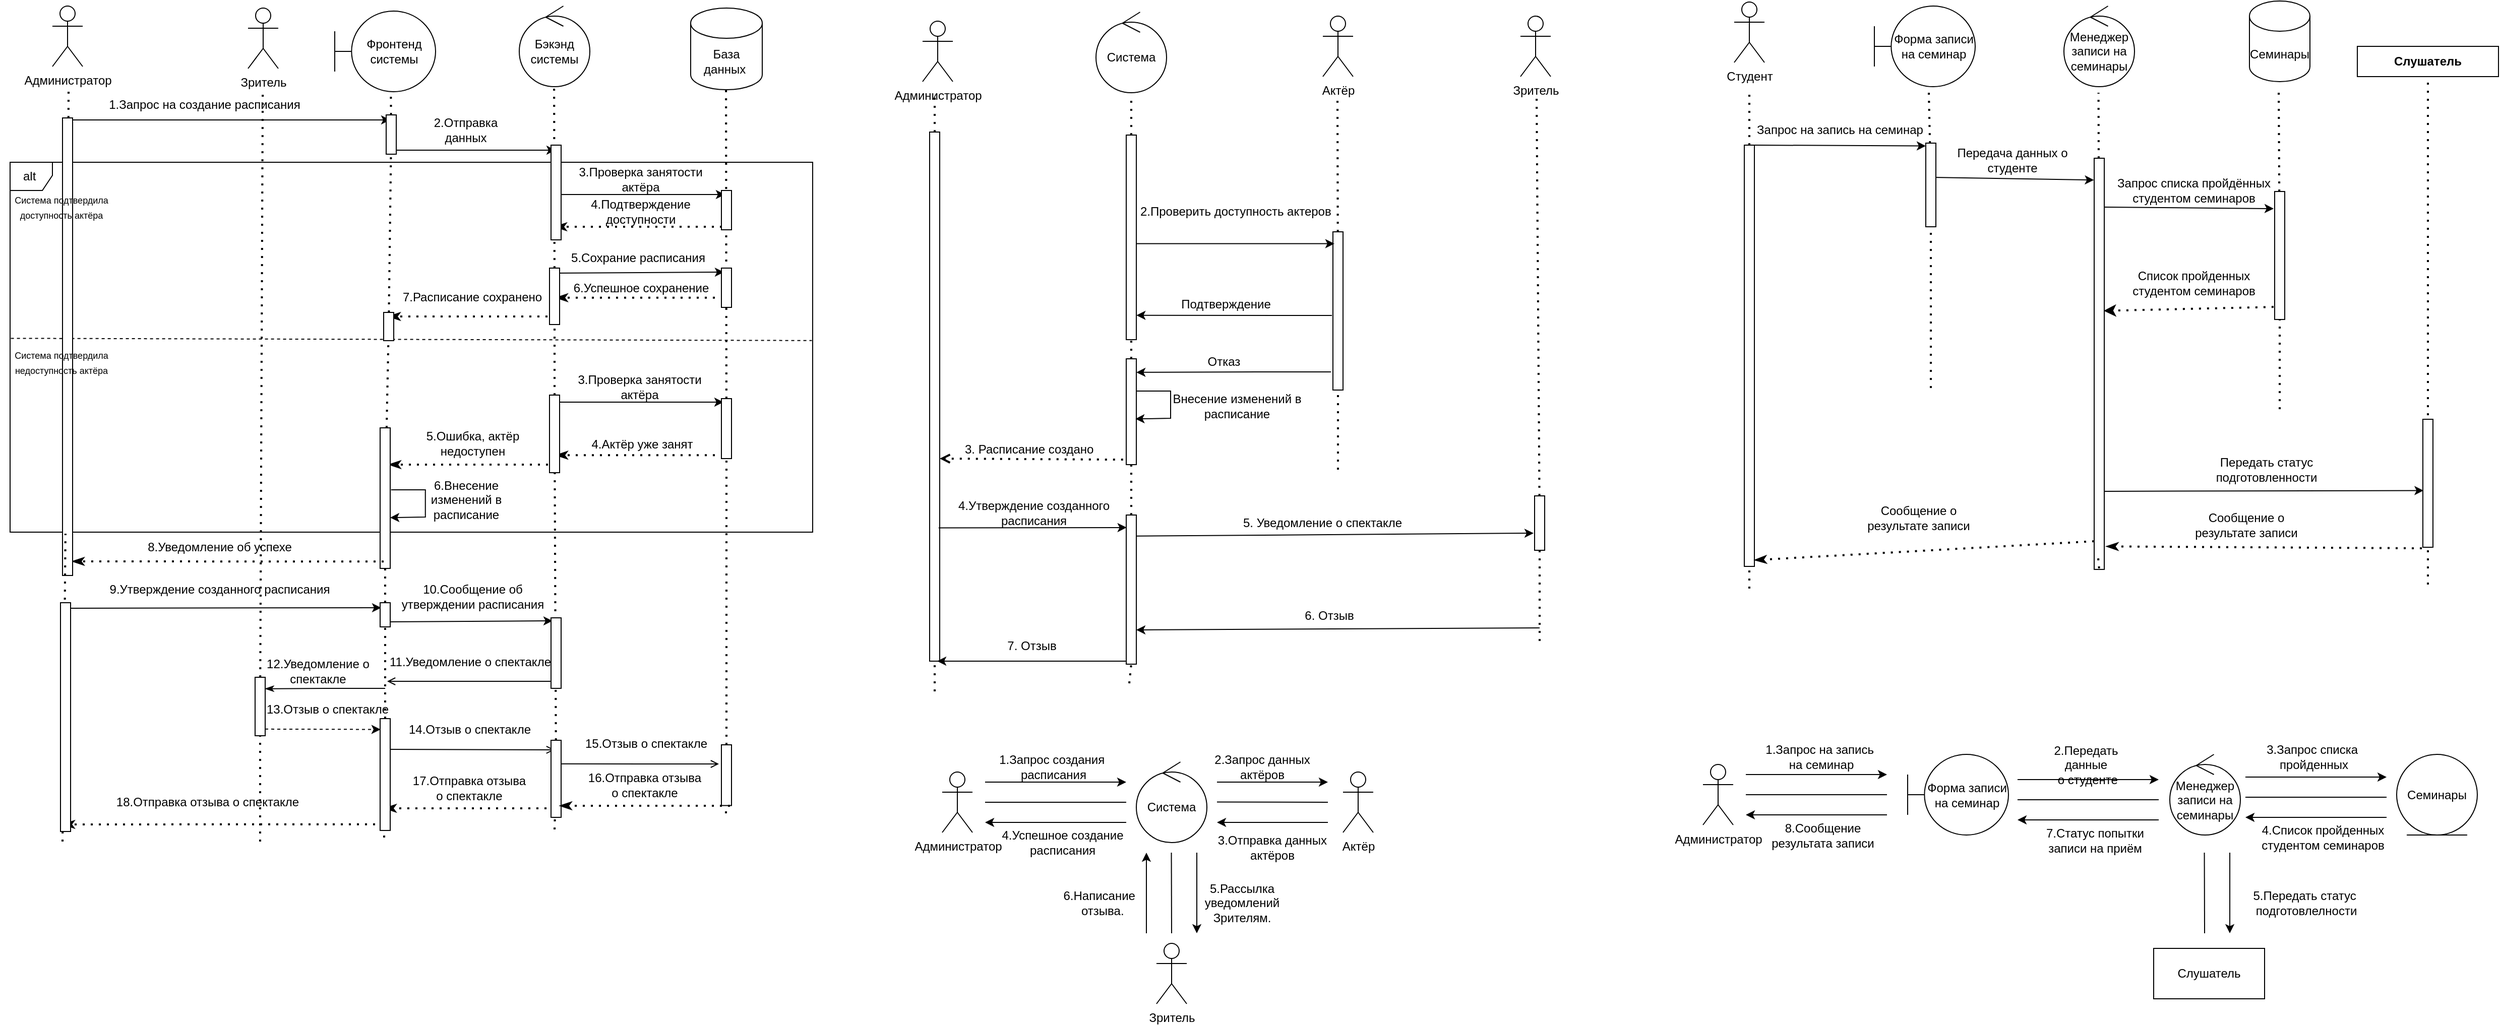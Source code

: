 <mxfile version="26.0.16">
  <diagram name="Страница — 1" id="HQP69Ss3XwgF8musekIA">
    <mxGraphModel dx="1579" dy="516" grid="0" gridSize="10" guides="1" tooltips="1" connect="1" arrows="1" fold="1" page="1" pageScale="1" pageWidth="827" pageHeight="1169" math="0" shadow="0">
      <root>
        <mxCell id="0" />
        <mxCell id="1" parent="0" />
        <mxCell id="fU4kAHU2XoJDbtXaz-NY-5" value="" style="endArrow=none;dashed=1;html=1;dashPattern=1 3;strokeWidth=2;rounded=0;entryX=0.5;entryY=1;entryDx=0;entryDy=0;" parent="1" source="fU4kAHU2XoJDbtXaz-NY-54" edge="1">
          <mxGeometry width="50" height="50" relative="1" as="geometry">
            <mxPoint x="100" y="770" as="sourcePoint" />
            <mxPoint x="100" y="240" as="targetPoint" />
          </mxGeometry>
        </mxCell>
        <mxCell id="fU4kAHU2XoJDbtXaz-NY-6" value="" style="endArrow=none;dashed=1;html=1;dashPattern=1 3;strokeWidth=2;rounded=0;entryX=0.5;entryY=1;entryDx=0;entryDy=0;" parent="1" source="fU4kAHU2XoJDbtXaz-NY-9" edge="1">
          <mxGeometry width="50" height="50" relative="1" as="geometry">
            <mxPoint x="299.71" y="500" as="sourcePoint" />
            <mxPoint x="295" y="240" as="targetPoint" />
          </mxGeometry>
        </mxCell>
        <mxCell id="fU4kAHU2XoJDbtXaz-NY-7" value="" style="endArrow=none;dashed=1;html=1;dashPattern=1 3;strokeWidth=2;rounded=0;entryX=0.5;entryY=1;entryDx=0;entryDy=0;" parent="1" source="fU4kAHU2XoJDbtXaz-NY-15" edge="1">
          <mxGeometry width="50" height="50" relative="1" as="geometry">
            <mxPoint x="499.5" y="500" as="sourcePoint" />
            <mxPoint x="499.5" y="240" as="targetPoint" />
          </mxGeometry>
        </mxCell>
        <mxCell id="fU4kAHU2XoJDbtXaz-NY-8" value="" style="endArrow=none;dashed=1;html=1;dashPattern=1 3;strokeWidth=2;rounded=0;entryX=0.5;entryY=1;entryDx=0;entryDy=0;" parent="1" source="fU4kAHU2XoJDbtXaz-NY-20" edge="1">
          <mxGeometry width="50" height="50" relative="1" as="geometry">
            <mxPoint x="700" y="640" as="sourcePoint" />
            <mxPoint x="697" y="240" as="targetPoint" />
          </mxGeometry>
        </mxCell>
        <mxCell id="fU4kAHU2XoJDbtXaz-NY-12" value="" style="endArrow=none;dashed=1;html=1;dashPattern=1 3;strokeWidth=2;rounded=0;entryX=0.5;entryY=1;entryDx=0;entryDy=0;exitX=0.5;exitY=0;exitDx=0;exitDy=0;" parent="1" source="7s_6bpgOeVNkU8TUFnK5-3" target="fU4kAHU2XoJDbtXaz-NY-9" edge="1">
          <mxGeometry width="50" height="50" relative="1" as="geometry">
            <mxPoint x="295" y="608" as="sourcePoint" />
            <mxPoint x="299.71" y="240" as="targetPoint" />
          </mxGeometry>
        </mxCell>
        <mxCell id="fU4kAHU2XoJDbtXaz-NY-9" value="" style="rounded=0;whiteSpace=wrap;html=1;" parent="1" vertex="1">
          <mxGeometry x="290" y="278" width="10" height="203" as="geometry" />
        </mxCell>
        <mxCell id="fU4kAHU2XoJDbtXaz-NY-14" value="" style="endArrow=open;dashed=1;html=1;dashPattern=1 3;strokeWidth=2;rounded=0;endFill=0;entryX=1.011;entryY=0.156;entryDx=0;entryDy=0;entryPerimeter=0;" parent="1" edge="1">
          <mxGeometry width="50" height="50" relative="1" as="geometry">
            <mxPoint x="294.89" y="600.1" as="sourcePoint" />
            <mxPoint x="105.0" y="599" as="targetPoint" />
          </mxGeometry>
        </mxCell>
        <mxCell id="fU4kAHU2XoJDbtXaz-NY-16" value="" style="endArrow=none;dashed=1;html=1;dashPattern=1 3;strokeWidth=2;rounded=0;entryX=0.5;entryY=1;entryDx=0;entryDy=0;" parent="1" target="fU4kAHU2XoJDbtXaz-NY-15" edge="1">
          <mxGeometry width="50" height="50" relative="1" as="geometry">
            <mxPoint x="500" y="610" as="sourcePoint" />
            <mxPoint x="499.5" y="230" as="targetPoint" />
          </mxGeometry>
        </mxCell>
        <mxCell id="fU4kAHU2XoJDbtXaz-NY-15" value="" style="rounded=0;whiteSpace=wrap;html=1;" parent="1" vertex="1">
          <mxGeometry x="495" y="374" width="10" height="157" as="geometry" />
        </mxCell>
        <mxCell id="fU4kAHU2XoJDbtXaz-NY-17" value="" style="endArrow=classic;html=1;rounded=0;exitX=1.042;exitY=0.531;exitDx=0;exitDy=0;exitPerimeter=0;entryX=0.146;entryY=0.075;entryDx=0;entryDy=0;entryPerimeter=0;" parent="1" edge="1" target="fU4kAHU2XoJDbtXaz-NY-15" source="fU4kAHU2XoJDbtXaz-NY-9">
          <mxGeometry width="50" height="50" relative="1" as="geometry">
            <mxPoint x="300" y="390" as="sourcePoint" />
            <mxPoint x="495" y="390" as="targetPoint" />
          </mxGeometry>
        </mxCell>
        <mxCell id="fU4kAHU2XoJDbtXaz-NY-19" value="" style="endArrow=classic;html=1;rounded=0;exitX=0.997;exitY=0.141;exitDx=0;exitDy=0;exitPerimeter=0;" parent="1" edge="1" source="fU4kAHU2XoJDbtXaz-NY-39">
          <mxGeometry width="50" height="50" relative="1" as="geometry">
            <mxPoint x="300" y="670" as="sourcePoint" />
            <mxPoint x="694" y="673" as="targetPoint" />
          </mxGeometry>
        </mxCell>
        <mxCell id="fU4kAHU2XoJDbtXaz-NY-21" value="" style="endArrow=none;dashed=1;html=1;dashPattern=1 3;strokeWidth=2;rounded=0;entryX=0.5;entryY=1;entryDx=0;entryDy=0;" parent="1" target="fU4kAHU2XoJDbtXaz-NY-20" edge="1">
          <mxGeometry width="50" height="50" relative="1" as="geometry">
            <mxPoint x="700" y="780" as="sourcePoint" />
            <mxPoint x="699.73" y="605" as="targetPoint" />
          </mxGeometry>
        </mxCell>
        <mxCell id="fU4kAHU2XoJDbtXaz-NY-20" value="" style="rounded=0;whiteSpace=wrap;html=1;" parent="1" vertex="1">
          <mxGeometry x="695" y="636" width="10" height="54" as="geometry" />
        </mxCell>
        <mxCell id="fU4kAHU2XoJDbtXaz-NY-25" value="&lt;span style=&quot;color: rgba(0, 0, 0, 0); font-family: monospace; font-size: 0px; text-align: start;&quot;&gt;%3CmxGraphModel%3E%3Croot%3E%3CmxCell%20id%3D%220%22%2F%3E%3CmxCell%20id%3D%221%22%20parent%3D%220%22%2F%3E%3CmxCell%20id%3D%222%22%20value%3D%22%26lt%3Bspan%20style%3D%26quot%3Bcolor%3A%20rgba(0%2C%200%2C%200%2C%200)%3B%20font-family%3A%20monospace%3B%20font-size%3A%200px%3B%20text-align%3A%20start%3B%26quot%3B%26gt%3B%253CmxGraphModel%253E%253Croot%253E%253CmxCell%2520id%253D%25220%2522%252F%253E%253CmxCell%2520id%253D%25221%2522%2520parent%253D%25220%2522%252F%253E%253CmxCell%2520id%253D%25222%2522%2520value%253D%2522%2522%2520style%253D%2522rounded%253D0%253BwhiteSpace%253Dwrap%253Bhtml%253D1%253B%2522%2520vertex%253D%25221%2522%2520parent%253D%25221%2522%253E%253CmxGeometry%2520x%253D%2522495%2522%2520y%253D%2522400%2522%2520width%253D%252210%2522%2520height%253D%252280%2522%2520as%253D%2522geometry%2522%252F%253E%253C%252FmxCell%253E%253C%252Froot%253E%253C%252FmxGraphModel%253E%26lt%3B%2Fspan%26gt%3B%D0%A1%D0%BE%D0%B7%D0%B4%D0%B0%D1%82%D1%8C%20%D1%80%D0%B0%D1%81%D0%BF%D0%B8%D1%81%D0%B0%D0%BD%D0%B8%D0%B5%22%20style%3D%22text%3Bhtml%3D1%3Balign%3Dcenter%3BverticalAlign%3Dmiddle%3Bresizable%3D0%3Bpoints%3D%5B%5D%3Bautosize%3D1%3BstrokeColor%3Dnone%3BfillColor%3Dnone%3B%22%20vertex%3D%221%22%20parent%3D%221%22%3E%3CmxGeometry%20x%3D%22125%22%20y%3D%22248%22%20width%3D%22140%22%20height%3D%2230%22%20as%3D%22geometry%22%2F%3E%3C%2FmxCell%3E%3C%2Froot%3E%3C%2FmxGraphModel%3E&lt;/span&gt;" style="text;html=1;align=center;verticalAlign=middle;resizable=0;points=[];autosize=1;strokeColor=none;fillColor=none;" parent="1" vertex="1">
          <mxGeometry x="195" y="310" width="20" height="30" as="geometry" />
        </mxCell>
        <mxCell id="fU4kAHU2XoJDbtXaz-NY-26" value="3. Расписание создано" style="text;whiteSpace=wrap;html=1;" parent="1" vertex="1">
          <mxGeometry x="128" y="576" width="135" height="40" as="geometry" />
        </mxCell>
        <mxCell id="fU4kAHU2XoJDbtXaz-NY-27" value="2.Проверить доступность актеров" style="text;whiteSpace=wrap;html=1;" parent="1" vertex="1">
          <mxGeometry x="302" y="340" width="210" height="25" as="geometry" />
        </mxCell>
        <mxCell id="fU4kAHU2XoJDbtXaz-NY-30" value="5. Уведомление о спектакле" style="text;whiteSpace=wrap;html=1;" parent="1" vertex="1">
          <mxGeometry x="404" y="649" width="180" height="30" as="geometry" />
        </mxCell>
        <mxCell id="fU4kAHU2XoJDbtXaz-NY-40" value="" style="endArrow=none;dashed=1;html=1;dashPattern=1 3;strokeWidth=2;rounded=0;entryX=0.5;entryY=1;entryDx=0;entryDy=0;" parent="1" target="fU4kAHU2XoJDbtXaz-NY-39" edge="1">
          <mxGeometry width="50" height="50" relative="1" as="geometry">
            <mxPoint x="293" y="822" as="sourcePoint" />
            <mxPoint x="295" y="605" as="targetPoint" />
          </mxGeometry>
        </mxCell>
        <mxCell id="fU4kAHU2XoJDbtXaz-NY-39" value="" style="rounded=0;whiteSpace=wrap;html=1;" parent="1" vertex="1">
          <mxGeometry x="290" y="655" width="10" height="148" as="geometry" />
        </mxCell>
        <mxCell id="fU4kAHU2XoJDbtXaz-NY-41" value="" style="endArrow=classic;html=1;rounded=0;" parent="1" edge="1">
          <mxGeometry width="50" height="50" relative="1" as="geometry">
            <mxPoint x="700" y="767" as="sourcePoint" />
            <mxPoint x="300" y="769" as="targetPoint" />
          </mxGeometry>
        </mxCell>
        <mxCell id="fU4kAHU2XoJDbtXaz-NY-42" value="6. Отзыв" style="text;html=1;align=center;verticalAlign=middle;resizable=0;points=[];autosize=1;strokeColor=none;fillColor=none;" parent="1" vertex="1">
          <mxGeometry x="457" y="742" width="67" height="26" as="geometry" />
        </mxCell>
        <mxCell id="fU4kAHU2XoJDbtXaz-NY-46" value="" style="endArrow=classic;html=1;rounded=0;" parent="1" edge="1">
          <mxGeometry width="50" height="50" relative="1" as="geometry">
            <mxPoint x="150" y="920" as="sourcePoint" />
            <mxPoint x="290" y="920" as="targetPoint" />
          </mxGeometry>
        </mxCell>
        <mxCell id="fU4kAHU2XoJDbtXaz-NY-47" value="" style="endArrow=classic;html=1;rounded=0;" parent="1" edge="1">
          <mxGeometry width="50" height="50" relative="1" as="geometry">
            <mxPoint x="290" y="960" as="sourcePoint" />
            <mxPoint x="150" y="960" as="targetPoint" />
          </mxGeometry>
        </mxCell>
        <mxCell id="fU4kAHU2XoJDbtXaz-NY-48" value="Администратор" style="shape=umlActor;verticalLabelPosition=bottom;verticalAlign=top;html=1;outlineConnect=0;" parent="1" vertex="1">
          <mxGeometry x="107.5" y="910" width="30" height="60" as="geometry" />
        </mxCell>
        <mxCell id="fU4kAHU2XoJDbtXaz-NY-49" value="Система" style="ellipse;shape=umlControl;whiteSpace=wrap;html=1;" parent="1" vertex="1">
          <mxGeometry x="300" y="900" width="70" height="80" as="geometry" />
        </mxCell>
        <mxCell id="fU4kAHU2XoJDbtXaz-NY-50" value="Актёр" style="shape=umlActor;verticalLabelPosition=bottom;verticalAlign=top;html=1;outlineConnect=0;" parent="1" vertex="1">
          <mxGeometry x="505" y="910" width="30" height="60" as="geometry" />
        </mxCell>
        <mxCell id="fU4kAHU2XoJDbtXaz-NY-51" value="Зритель" style="shape=umlActor;verticalLabelPosition=bottom;verticalAlign=top;html=1;outlineConnect=0;" parent="1" vertex="1">
          <mxGeometry x="320" y="1080" width="30" height="60" as="geometry" />
        </mxCell>
        <mxCell id="fU4kAHU2XoJDbtXaz-NY-52" value="" style="endArrow=none;html=1;rounded=0;" parent="1" edge="1">
          <mxGeometry width="50" height="50" relative="1" as="geometry">
            <mxPoint x="150" y="940" as="sourcePoint" />
            <mxPoint x="290" y="940" as="targetPoint" />
          </mxGeometry>
        </mxCell>
        <mxCell id="fU4kAHU2XoJDbtXaz-NY-56" value="" style="endArrow=none;dashed=1;html=1;dashPattern=1 3;strokeWidth=2;rounded=0;entryX=0.5;entryY=1;entryDx=0;entryDy=0;" parent="1" target="fU4kAHU2XoJDbtXaz-NY-54" edge="1">
          <mxGeometry width="50" height="50" relative="1" as="geometry">
            <mxPoint x="100" y="830" as="sourcePoint" />
            <mxPoint x="100" y="260" as="targetPoint" />
          </mxGeometry>
        </mxCell>
        <mxCell id="fU4kAHU2XoJDbtXaz-NY-54" value="" style="rounded=0;whiteSpace=wrap;html=1;" parent="1" vertex="1">
          <mxGeometry x="95" y="275" width="10" height="525" as="geometry" />
        </mxCell>
        <mxCell id="fU4kAHU2XoJDbtXaz-NY-57" value="" style="endArrow=classic;html=1;rounded=0;entryX=0.75;entryY=1;entryDx=0;entryDy=0;" parent="1" target="fU4kAHU2XoJDbtXaz-NY-54" edge="1">
          <mxGeometry width="50" height="50" relative="1" as="geometry">
            <mxPoint x="290" y="800" as="sourcePoint" />
            <mxPoint x="300" y="880" as="targetPoint" />
          </mxGeometry>
        </mxCell>
        <mxCell id="fU4kAHU2XoJDbtXaz-NY-58" value="7. Отзыв" style="text;html=1;align=center;verticalAlign=middle;resizable=0;points=[];autosize=1;strokeColor=none;fillColor=none;" parent="1" vertex="1">
          <mxGeometry x="162" y="772" width="67" height="26" as="geometry" />
        </mxCell>
        <mxCell id="fU4kAHU2XoJDbtXaz-NY-60" value="" style="endArrow=classic;html=1;rounded=0;" parent="1" edge="1">
          <mxGeometry width="50" height="50" relative="1" as="geometry">
            <mxPoint x="380" y="920" as="sourcePoint" />
            <mxPoint x="490" y="920" as="targetPoint" />
          </mxGeometry>
        </mxCell>
        <mxCell id="fU4kAHU2XoJDbtXaz-NY-61" value="" style="endArrow=none;html=1;rounded=0;" parent="1" edge="1">
          <mxGeometry width="50" height="50" relative="1" as="geometry">
            <mxPoint x="380" y="939.72" as="sourcePoint" />
            <mxPoint x="490" y="940" as="targetPoint" />
          </mxGeometry>
        </mxCell>
        <mxCell id="fU4kAHU2XoJDbtXaz-NY-62" value="" style="endArrow=classic;html=1;rounded=0;" parent="1" edge="1">
          <mxGeometry width="50" height="50" relative="1" as="geometry">
            <mxPoint x="490" y="960" as="sourcePoint" />
            <mxPoint x="380" y="960" as="targetPoint" />
          </mxGeometry>
        </mxCell>
        <mxCell id="fU4kAHU2XoJDbtXaz-NY-66" value="" style="endArrow=classic;html=1;rounded=0;" parent="1" edge="1">
          <mxGeometry width="50" height="50" relative="1" as="geometry">
            <mxPoint x="360" y="990" as="sourcePoint" />
            <mxPoint x="360" y="1070" as="targetPoint" />
          </mxGeometry>
        </mxCell>
        <mxCell id="fU4kAHU2XoJDbtXaz-NY-67" value="" style="endArrow=none;html=1;rounded=0;" parent="1" edge="1">
          <mxGeometry width="50" height="50" relative="1" as="geometry">
            <mxPoint x="335" y="1070" as="sourcePoint" />
            <mxPoint x="334.77" y="990" as="targetPoint" />
          </mxGeometry>
        </mxCell>
        <mxCell id="fU4kAHU2XoJDbtXaz-NY-68" value="" style="endArrow=classic;html=1;rounded=0;" parent="1" edge="1">
          <mxGeometry width="50" height="50" relative="1" as="geometry">
            <mxPoint x="310" y="1070" as="sourcePoint" />
            <mxPoint x="310" y="990" as="targetPoint" />
          </mxGeometry>
        </mxCell>
        <mxCell id="fU4kAHU2XoJDbtXaz-NY-76" value="&lt;span style=&quot;text-wrap-mode: nowrap; color: rgba(0, 0, 0, 0); font-family: monospace; font-size: 0px; text-align: start;&quot;&gt;%3CmxGraphModel%3E%3Croot%3E%3CmxCell%20id%3D%220%22%2F%3E%3CmxCell%20id%3D%221%22%20parent%3D%220%22%2F%3E%3CmxCell%20id%3D%222%22%20value%3D%22%22%20style%3D%22rounded%3D0%3BwhiteSpace%3Dwrap%3Bhtml%3D1%3B%22%20vertex%3D%221%22%20parent%3D%221%22%3E%3CmxGeometry%20x%3D%22495%22%20y%3D%22400%22%20width%3D%2210%22%20height%3D%2280%22%20as%3D%22geometry%22%2F%3E%3C%2FmxCell%3E%3C%2Froot%3E%3C%2FmxGraphModel%3E&lt;/span&gt;&lt;span style=&quot;text-wrap-mode: nowrap;&quot;&gt;1.Запрос создания&amp;nbsp;&lt;/span&gt;&lt;div&gt;&lt;span style=&quot;text-wrap-mode: nowrap;&quot;&gt;расписания&lt;/span&gt;&lt;/div&gt;" style="text;html=1;align=center;verticalAlign=middle;whiteSpace=wrap;rounded=0;" parent="1" vertex="1">
          <mxGeometry x="162.5" y="890" width="110" height="30" as="geometry" />
        </mxCell>
        <mxCell id="fU4kAHU2XoJDbtXaz-NY-77" value="2.Запрос данных актёров" style="text;html=1;align=center;verticalAlign=middle;whiteSpace=wrap;rounded=0;" parent="1" vertex="1">
          <mxGeometry x="370" y="890" width="110" height="30" as="geometry" />
        </mxCell>
        <mxCell id="fU4kAHU2XoJDbtXaz-NY-78" value="3.Отправка данных актёров" style="text;html=1;align=center;verticalAlign=middle;whiteSpace=wrap;rounded=0;" parent="1" vertex="1">
          <mxGeometry x="375" y="970" width="120" height="30" as="geometry" />
        </mxCell>
        <mxCell id="fU4kAHU2XoJDbtXaz-NY-79" value="5.Рассылка уведомлений Зрителям." style="text;html=1;align=center;verticalAlign=middle;whiteSpace=wrap;rounded=0;" parent="1" vertex="1">
          <mxGeometry x="365" y="1020" width="80" height="40" as="geometry" />
        </mxCell>
        <mxCell id="fU4kAHU2XoJDbtXaz-NY-80" value="6.Написание&amp;nbsp; &amp;nbsp;отзыва." style="text;html=1;align=center;verticalAlign=middle;whiteSpace=wrap;rounded=0;" parent="1" vertex="1">
          <mxGeometry x="225" y="1020" width="80" height="40" as="geometry" />
        </mxCell>
        <mxCell id="fU4kAHU2XoJDbtXaz-NY-81" value="4.Успешное создание расписания" style="text;html=1;align=center;verticalAlign=middle;whiteSpace=wrap;rounded=0;" parent="1" vertex="1">
          <mxGeometry x="162.5" y="960" width="127.5" height="40" as="geometry" />
        </mxCell>
        <mxCell id="xJSxzTxG-TaLfhghDVZM-6" value="" style="endArrow=none;dashed=1;html=1;dashPattern=1 3;strokeWidth=2;rounded=0;entryX=0.5;entryY=1;entryDx=0;entryDy=0;" parent="1" source="xJSxzTxG-TaLfhghDVZM-10" edge="1">
          <mxGeometry width="50" height="50" relative="1" as="geometry">
            <mxPoint x="908" y="728" as="sourcePoint" />
            <mxPoint x="908" y="236" as="targetPoint" />
          </mxGeometry>
        </mxCell>
        <mxCell id="xJSxzTxG-TaLfhghDVZM-7" value="" style="endArrow=none;dashed=1;html=1;dashPattern=1 3;strokeWidth=2;rounded=0;entryX=0.5;entryY=1;entryDx=0;entryDy=0;" parent="1" source="xJSxzTxG-TaLfhghDVZM-18" edge="1">
          <mxGeometry width="50" height="50" relative="1" as="geometry">
            <mxPoint x="1086" y="728" as="sourcePoint" />
            <mxPoint x="1086" y="236" as="targetPoint" />
          </mxGeometry>
        </mxCell>
        <mxCell id="xJSxzTxG-TaLfhghDVZM-8" value="" style="endArrow=none;dashed=1;html=1;dashPattern=1 3;strokeWidth=2;rounded=0;entryX=0.5;entryY=1;entryDx=0;entryDy=0;" parent="1" source="xJSxzTxG-TaLfhghDVZM-14" edge="1">
          <mxGeometry width="50" height="50" relative="1" as="geometry">
            <mxPoint x="1254.29" y="728" as="sourcePoint" />
            <mxPoint x="1254.29" y="236" as="targetPoint" />
          </mxGeometry>
        </mxCell>
        <mxCell id="xJSxzTxG-TaLfhghDVZM-9" value="" style="endArrow=none;dashed=1;html=1;dashPattern=1 3;strokeWidth=2;rounded=0;entryX=0.5;entryY=1;entryDx=0;entryDy=0;" parent="1" source="xJSxzTxG-TaLfhghDVZM-20" edge="1">
          <mxGeometry width="50" height="50" relative="1" as="geometry">
            <mxPoint x="1433" y="726" as="sourcePoint" />
            <mxPoint x="1433" y="234" as="targetPoint" />
          </mxGeometry>
        </mxCell>
        <mxCell id="xJSxzTxG-TaLfhghDVZM-11" value="" style="endArrow=none;dashed=1;html=1;dashPattern=1 3;strokeWidth=2;rounded=0;entryX=0.5;entryY=1;entryDx=0;entryDy=0;" parent="1" target="xJSxzTxG-TaLfhghDVZM-10" edge="1">
          <mxGeometry width="50" height="50" relative="1" as="geometry">
            <mxPoint x="908" y="728" as="sourcePoint" />
            <mxPoint x="908" y="236" as="targetPoint" />
          </mxGeometry>
        </mxCell>
        <mxCell id="xJSxzTxG-TaLfhghDVZM-10" value="" style="rounded=0;whiteSpace=wrap;html=1;" parent="1" vertex="1">
          <mxGeometry x="903" y="288" width="10" height="418" as="geometry" />
        </mxCell>
        <mxCell id="xJSxzTxG-TaLfhghDVZM-12" value="" style="endArrow=classic;html=1;rounded=0;exitX=1;exitY=0;exitDx=0;exitDy=0;entryX=0.004;entryY=0.034;entryDx=0;entryDy=0;entryPerimeter=0;" parent="1" source="xJSxzTxG-TaLfhghDVZM-10" edge="1" target="xJSxzTxG-TaLfhghDVZM-18">
          <mxGeometry width="50" height="50" relative="1" as="geometry">
            <mxPoint x="804" y="505" as="sourcePoint" />
            <mxPoint x="1090" y="288" as="targetPoint" />
          </mxGeometry>
        </mxCell>
        <mxCell id="xJSxzTxG-TaLfhghDVZM-13" value="" style="endArrow=classicThin;dashed=1;html=1;dashPattern=1 3;strokeWidth=2;rounded=0;endFill=1;entryX=1.186;entryY=0.944;entryDx=0;entryDy=0;entryPerimeter=0;" parent="1" target="xJSxzTxG-TaLfhghDVZM-14" edge="1">
          <mxGeometry width="50" height="50" relative="1" as="geometry">
            <mxPoint x="1575" y="688" as="sourcePoint" />
            <mxPoint x="1269" y="688" as="targetPoint" />
          </mxGeometry>
        </mxCell>
        <mxCell id="xJSxzTxG-TaLfhghDVZM-15" value="" style="endArrow=none;dashed=1;html=1;dashPattern=1 3;strokeWidth=2;rounded=0;entryX=0.5;entryY=1;entryDx=0;entryDy=0;" parent="1" target="xJSxzTxG-TaLfhghDVZM-14" edge="1">
          <mxGeometry width="50" height="50" relative="1" as="geometry">
            <mxPoint x="1255" y="667" as="sourcePoint" />
            <mxPoint x="1254.29" y="236" as="targetPoint" />
          </mxGeometry>
        </mxCell>
        <mxCell id="xJSxzTxG-TaLfhghDVZM-14" value="" style="rounded=0;whiteSpace=wrap;html=1;" parent="1" vertex="1">
          <mxGeometry x="1250" y="301" width="10" height="408" as="geometry" />
        </mxCell>
        <mxCell id="xJSxzTxG-TaLfhghDVZM-16" value="" style="endArrow=classic;html=1;rounded=0;entryX=-0.024;entryY=0.053;entryDx=0;entryDy=0;entryPerimeter=0;" parent="1" target="xJSxzTxG-TaLfhghDVZM-14" edge="1">
          <mxGeometry width="50" height="50" relative="1" as="geometry">
            <mxPoint x="1091" y="320" as="sourcePoint" />
            <mxPoint x="1261" y="321" as="targetPoint" />
          </mxGeometry>
        </mxCell>
        <mxCell id="xJSxzTxG-TaLfhghDVZM-19" value="" style="endArrow=none;dashed=1;html=1;dashPattern=1 3;strokeWidth=2;rounded=0;entryX=0.5;entryY=1;entryDx=0;entryDy=0;" parent="1" target="xJSxzTxG-TaLfhghDVZM-18" edge="1">
          <mxGeometry width="50" height="50" relative="1" as="geometry">
            <mxPoint x="1088" y="529" as="sourcePoint" />
            <mxPoint x="1086" y="236" as="targetPoint" />
          </mxGeometry>
        </mxCell>
        <mxCell id="xJSxzTxG-TaLfhghDVZM-18" value="" style="rounded=0;whiteSpace=wrap;html=1;" parent="1" vertex="1">
          <mxGeometry x="1083" y="286" width="10" height="83" as="geometry" />
        </mxCell>
        <mxCell id="xJSxzTxG-TaLfhghDVZM-21" value="" style="endArrow=none;dashed=1;html=1;dashPattern=1 3;strokeWidth=2;rounded=0;entryX=0.5;entryY=1;entryDx=0;entryDy=0;" parent="1" target="xJSxzTxG-TaLfhghDVZM-20" edge="1">
          <mxGeometry width="50" height="50" relative="1" as="geometry">
            <mxPoint x="1434" y="550" as="sourcePoint" />
            <mxPoint x="1433" y="234" as="targetPoint" />
          </mxGeometry>
        </mxCell>
        <mxCell id="xJSxzTxG-TaLfhghDVZM-20" value="" style="rounded=0;whiteSpace=wrap;html=1;" parent="1" vertex="1">
          <mxGeometry x="1429" y="334" width="10" height="127" as="geometry" />
        </mxCell>
        <mxCell id="xJSxzTxG-TaLfhghDVZM-22" value="" style="endArrow=classic;html=1;rounded=0;" parent="1" edge="1">
          <mxGeometry width="50" height="50" relative="1" as="geometry">
            <mxPoint x="1260" y="349.5" as="sourcePoint" />
            <mxPoint x="1428" y="351" as="targetPoint" />
          </mxGeometry>
        </mxCell>
        <mxCell id="xJSxzTxG-TaLfhghDVZM-23" value="" style="endArrow=classic;dashed=1;html=1;dashPattern=1 3;strokeWidth=2;rounded=0;endFill=1;entryX=0.954;entryY=0.371;entryDx=0;entryDy=0;entryPerimeter=0;exitX=-0.107;exitY=0.902;exitDx=0;exitDy=0;exitPerimeter=0;" parent="1" source="xJSxzTxG-TaLfhghDVZM-20" target="xJSxzTxG-TaLfhghDVZM-14" edge="1">
          <mxGeometry width="50" height="50" relative="1" as="geometry">
            <mxPoint x="1333" y="436" as="sourcePoint" />
            <mxPoint x="1383" y="386" as="targetPoint" />
          </mxGeometry>
        </mxCell>
        <mxCell id="xJSxzTxG-TaLfhghDVZM-24" value="&lt;b&gt;Слушатель&lt;/b&gt;" style="rounded=0;whiteSpace=wrap;html=1;" parent="1" vertex="1">
          <mxGeometry x="1511" y="190" width="140" height="30" as="geometry" />
        </mxCell>
        <mxCell id="xJSxzTxG-TaLfhghDVZM-25" value="" style="endArrow=none;dashed=1;html=1;dashPattern=1 3;strokeWidth=2;rounded=0;entryX=0.5;entryY=1;entryDx=0;entryDy=0;" parent="1" target="xJSxzTxG-TaLfhghDVZM-24" edge="1">
          <mxGeometry width="50" height="50" relative="1" as="geometry">
            <mxPoint x="1581" y="724" as="sourcePoint" />
            <mxPoint x="1587" y="269" as="targetPoint" />
          </mxGeometry>
        </mxCell>
        <mxCell id="xJSxzTxG-TaLfhghDVZM-26" value="" style="rounded=0;whiteSpace=wrap;html=1;" parent="1" vertex="1">
          <mxGeometry x="1576" y="560" width="10" height="127" as="geometry" />
        </mxCell>
        <mxCell id="xJSxzTxG-TaLfhghDVZM-27" value="" style="endArrow=classic;html=1;rounded=0;exitX=1.022;exitY=0.81;exitDx=0;exitDy=0;exitPerimeter=0;entryX=0.069;entryY=0.557;entryDx=0;entryDy=0;entryPerimeter=0;" parent="1" source="xJSxzTxG-TaLfhghDVZM-14" target="xJSxzTxG-TaLfhghDVZM-26" edge="1">
          <mxGeometry width="50" height="50" relative="1" as="geometry">
            <mxPoint x="1277" y="633" as="sourcePoint" />
            <mxPoint x="1445" y="634.5" as="targetPoint" />
          </mxGeometry>
        </mxCell>
        <mxCell id="xJSxzTxG-TaLfhghDVZM-28" value="Запрос на запись на семинар" style="text;html=1;align=center;verticalAlign=middle;whiteSpace=wrap;rounded=0;" parent="1" vertex="1">
          <mxGeometry x="913" y="258" width="170" height="30" as="geometry" />
        </mxCell>
        <mxCell id="xJSxzTxG-TaLfhghDVZM-29" value="Передача данных о студенте" style="text;html=1;align=center;verticalAlign=middle;whiteSpace=wrap;rounded=0;" parent="1" vertex="1">
          <mxGeometry x="1097" y="288" width="144" height="30" as="geometry" />
        </mxCell>
        <mxCell id="xJSxzTxG-TaLfhghDVZM-31" value="Сообщение о результате записи" style="text;html=1;align=center;verticalAlign=middle;whiteSpace=wrap;rounded=0;" parent="1" vertex="1">
          <mxGeometry x="1341" y="650" width="120" height="29" as="geometry" />
        </mxCell>
        <mxCell id="xJSxzTxG-TaLfhghDVZM-32" value="Запрос списка пройдённых студентом семинаров" style="text;html=1;align=center;verticalAlign=middle;whiteSpace=wrap;rounded=0;" parent="1" vertex="1">
          <mxGeometry x="1259" y="318" width="180" height="30" as="geometry" />
        </mxCell>
        <mxCell id="xJSxzTxG-TaLfhghDVZM-34" value="Список пройденных студентом семинаров" style="text;html=1;align=center;verticalAlign=middle;whiteSpace=wrap;rounded=0;" parent="1" vertex="1">
          <mxGeometry x="1279" y="410" width="140" height="30" as="geometry" />
        </mxCell>
        <mxCell id="xJSxzTxG-TaLfhghDVZM-35" value="Передать статус подготовленности" style="text;html=1;align=center;verticalAlign=middle;whiteSpace=wrap;rounded=0;" parent="1" vertex="1">
          <mxGeometry x="1361" y="595" width="120" height="30" as="geometry" />
        </mxCell>
        <mxCell id="xJSxzTxG-TaLfhghDVZM-36" value="" style="endArrow=classic;html=1;rounded=0;" parent="1" edge="1">
          <mxGeometry width="50" height="50" relative="1" as="geometry">
            <mxPoint x="904.5" y="912.5" as="sourcePoint" />
            <mxPoint x="1044.5" y="912.5" as="targetPoint" />
          </mxGeometry>
        </mxCell>
        <mxCell id="xJSxzTxG-TaLfhghDVZM-37" value="" style="endArrow=classic;html=1;rounded=0;" parent="1" edge="1">
          <mxGeometry width="50" height="50" relative="1" as="geometry">
            <mxPoint x="1044.5" y="952.5" as="sourcePoint" />
            <mxPoint x="904.5" y="952.5" as="targetPoint" />
          </mxGeometry>
        </mxCell>
        <mxCell id="xJSxzTxG-TaLfhghDVZM-38" value="Администратор" style="shape=umlActor;verticalLabelPosition=bottom;verticalAlign=top;html=1;outlineConnect=0;" parent="1" vertex="1">
          <mxGeometry x="862" y="902.5" width="30" height="60" as="geometry" />
        </mxCell>
        <mxCell id="xJSxzTxG-TaLfhghDVZM-39" value="" style="endArrow=none;html=1;rounded=0;" parent="1" edge="1">
          <mxGeometry width="50" height="50" relative="1" as="geometry">
            <mxPoint x="904.5" y="932.5" as="sourcePoint" />
            <mxPoint x="1044.5" y="932.5" as="targetPoint" />
          </mxGeometry>
        </mxCell>
        <mxCell id="xJSxzTxG-TaLfhghDVZM-40" value="&lt;span style=&quot;text-wrap-mode: nowrap; color: rgba(0, 0, 0, 0); font-family: monospace; font-size: 0px; text-align: start;&quot;&gt;%3CmxGraphModel%3E%3Croot%3E%3CmxCell%20id%3D%220%22%2F%3E%3CmxCell%20id%3D%221%22%20parent%3D%220%22%2F%3E%3CmxCell%20id%3D%222%22%20value%3D%22%22%20style%3D%22rounded%3D0%3BwhiteSpace%3Dwrap%3Bhtml%3D1%3B%22%20vertex%3D%221%22%20parent%3D%221%22%3E%3CmxGeometry%20x%3D%22495%22%20y%3D%22400%22%20width%3D%2210%22%20height%3D%2280%22%20as%3D%22geometry%22%2F%3E%3C%2FmxCell%3E%3C%2Froot%3E%3C%2FmxGraphModel%3E&lt;/span&gt;&lt;span style=&quot;text-wrap-mode: nowrap;&quot;&gt;1.Запрос на запись&amp;nbsp;&lt;/span&gt;&lt;div&gt;&lt;span style=&quot;text-wrap-mode: nowrap;&quot;&gt;на семинар&lt;/span&gt;&lt;/div&gt;" style="text;html=1;align=center;verticalAlign=middle;whiteSpace=wrap;rounded=0;" parent="1" vertex="1">
          <mxGeometry x="903" y="880" width="153" height="30" as="geometry" />
        </mxCell>
        <mxCell id="xJSxzTxG-TaLfhghDVZM-41" value="8.Сообщение результата записи" style="text;html=1;align=center;verticalAlign=middle;whiteSpace=wrap;rounded=0;" parent="1" vertex="1">
          <mxGeometry x="917" y="952.5" width="127.5" height="40" as="geometry" />
        </mxCell>
        <mxCell id="xJSxzTxG-TaLfhghDVZM-42" value="Форма записи на семинар" style="shape=umlBoundary;whiteSpace=wrap;html=1;" parent="1" vertex="1">
          <mxGeometry x="1065" y="892.5" width="100" height="80" as="geometry" />
        </mxCell>
        <mxCell id="xJSxzTxG-TaLfhghDVZM-48" value="" style="endArrow=classic;html=1;rounded=0;" parent="1" edge="1">
          <mxGeometry width="50" height="50" relative="1" as="geometry">
            <mxPoint x="1174" y="917.5" as="sourcePoint" />
            <mxPoint x="1314" y="917.5" as="targetPoint" />
          </mxGeometry>
        </mxCell>
        <mxCell id="xJSxzTxG-TaLfhghDVZM-49" value="" style="endArrow=classic;html=1;rounded=0;" parent="1" edge="1">
          <mxGeometry width="50" height="50" relative="1" as="geometry">
            <mxPoint x="1314" y="957.5" as="sourcePoint" />
            <mxPoint x="1174" y="957.5" as="targetPoint" />
          </mxGeometry>
        </mxCell>
        <mxCell id="xJSxzTxG-TaLfhghDVZM-50" value="" style="endArrow=none;html=1;rounded=0;" parent="1" edge="1">
          <mxGeometry width="50" height="50" relative="1" as="geometry">
            <mxPoint x="1174" y="937.5" as="sourcePoint" />
            <mxPoint x="1314" y="937.5" as="targetPoint" />
          </mxGeometry>
        </mxCell>
        <mxCell id="xJSxzTxG-TaLfhghDVZM-51" value="&lt;span style=&quot;text-wrap-mode: nowrap; color: rgba(0, 0, 0, 0); font-family: monospace; font-size: 0px; text-align: start;&quot;&gt;%3CmxGraphModel%3E%3Croot%3E%3CmxCell%20id%3D%220%22%2F%3E%3CmxCell%20id%3D%221%22%20parent%3D%220%22%2F%3E%3CmxCell%20id%3D%222%22%20value%3D%22%22%20style%3D%22rounded%3D0%3BwhiteSpace%3Dwrap%3Bhtml%3D1%3B%22%20vertex%3D%221%22%20parent%3D%221%22%3E%3CmxGeometry%20x%3D%22495%22%20y%3D%22400%22%20width%3D%2210%22%20height%3D%2280%22%20as%3D%22geometry%22%2F%3E%3C%2FmxCell%3E%3C%2Froot%3E%3C%2FmxGraphModel%3E2&lt;/span&gt;&lt;span style=&quot;text-wrap-mode: nowrap;&quot;&gt;2.Передать данные&lt;/span&gt;&lt;div&gt;&lt;span style=&quot;text-wrap-mode: nowrap;&quot;&gt;&amp;nbsp;о студенте&lt;/span&gt;&lt;/div&gt;" style="text;html=1;align=center;verticalAlign=middle;whiteSpace=wrap;rounded=0;" parent="1" vertex="1">
          <mxGeometry x="1186.5" y="887.5" width="110" height="30" as="geometry" />
        </mxCell>
        <mxCell id="xJSxzTxG-TaLfhghDVZM-52" value="7.Статус попытки записи на приём" style="text;html=1;align=center;verticalAlign=middle;whiteSpace=wrap;rounded=0;" parent="1" vertex="1">
          <mxGeometry x="1186.5" y="957.5" width="127.5" height="40" as="geometry" />
        </mxCell>
        <mxCell id="xJSxzTxG-TaLfhghDVZM-53" value="Менеджер записи на семинары" style="ellipse;shape=umlControl;whiteSpace=wrap;html=1;" parent="1" vertex="1">
          <mxGeometry x="1325" y="892.5" width="70" height="80" as="geometry" />
        </mxCell>
        <mxCell id="xJSxzTxG-TaLfhghDVZM-54" value="Семинары" style="ellipse;shape=umlEntity;whiteSpace=wrap;html=1;" parent="1" vertex="1">
          <mxGeometry x="1550" y="892.5" width="80" height="80" as="geometry" />
        </mxCell>
        <mxCell id="xJSxzTxG-TaLfhghDVZM-55" value="" style="endArrow=classic;html=1;rounded=0;" parent="1" edge="1">
          <mxGeometry width="50" height="50" relative="1" as="geometry">
            <mxPoint x="1400" y="915" as="sourcePoint" />
            <mxPoint x="1540" y="915" as="targetPoint" />
          </mxGeometry>
        </mxCell>
        <mxCell id="xJSxzTxG-TaLfhghDVZM-56" value="" style="endArrow=classic;html=1;rounded=0;" parent="1" edge="1">
          <mxGeometry width="50" height="50" relative="1" as="geometry">
            <mxPoint x="1540" y="955" as="sourcePoint" />
            <mxPoint x="1400" y="955" as="targetPoint" />
          </mxGeometry>
        </mxCell>
        <mxCell id="xJSxzTxG-TaLfhghDVZM-57" value="" style="endArrow=none;html=1;rounded=0;" parent="1" edge="1">
          <mxGeometry width="50" height="50" relative="1" as="geometry">
            <mxPoint x="1400" y="935" as="sourcePoint" />
            <mxPoint x="1540" y="935" as="targetPoint" />
          </mxGeometry>
        </mxCell>
        <mxCell id="xJSxzTxG-TaLfhghDVZM-58" value="&lt;span style=&quot;text-wrap-mode: nowrap; color: rgba(0, 0, 0, 0); font-family: monospace; font-size: 0px; text-align: start;&quot;&gt;%3CmxGraphModel%3E%3Croot%3E%3CmxCell%20id%3D%220%22%2F%3E%3CmxCell%20id%3D%221%22%20parent%3D%220%22%2F%3E%3CmxCell%20id%3D%222%22%20value%3D%22%22%20style%3D%22rounded%3D0%3BwhiteSpace%3Dwrap%3Bhtml%3D1%3B%22%20vertex%3D%221%22%20parent%3D%221%22%3E%3CmxGeometry%20x%3D%22495%22%20y%3D%22400%22%20width%3D%2210%22%20height%3D%2280%22%20as%3D%22geometry%22%2F%3E%3C%2FmxCell%3E%3C%2Froot%3E%3C%2FmxGraphModel%3E&lt;/span&gt;&lt;span style=&quot;text-wrap-mode: nowrap;&quot;&gt;3.Запрос списка&amp;nbsp;&lt;/span&gt;&lt;div&gt;&lt;span style=&quot;text-wrap-mode: nowrap;&quot;&gt;пройденных&lt;/span&gt;&lt;/div&gt;" style="text;html=1;align=center;verticalAlign=middle;whiteSpace=wrap;rounded=0;" parent="1" vertex="1">
          <mxGeometry x="1412.5" y="880" width="110" height="30" as="geometry" />
        </mxCell>
        <mxCell id="xJSxzTxG-TaLfhghDVZM-59" value="4.Список пройденных&lt;div&gt;студентом семинаров&lt;/div&gt;" style="text;html=1;align=center;verticalAlign=middle;whiteSpace=wrap;rounded=0;" parent="1" vertex="1">
          <mxGeometry x="1412.5" y="955" width="127.5" height="40" as="geometry" />
        </mxCell>
        <mxCell id="xJSxzTxG-TaLfhghDVZM-63" value="" style="endArrow=classic;html=1;rounded=0;" parent="1" edge="1">
          <mxGeometry width="50" height="50" relative="1" as="geometry">
            <mxPoint x="1384.52" y="990" as="sourcePoint" />
            <mxPoint x="1384.52" y="1070" as="targetPoint" />
          </mxGeometry>
        </mxCell>
        <mxCell id="xJSxzTxG-TaLfhghDVZM-64" value="" style="endArrow=none;html=1;rounded=0;" parent="1" edge="1">
          <mxGeometry width="50" height="50" relative="1" as="geometry">
            <mxPoint x="1359.52" y="1070" as="sourcePoint" />
            <mxPoint x="1359.29" y="990" as="targetPoint" />
          </mxGeometry>
        </mxCell>
        <mxCell id="xJSxzTxG-TaLfhghDVZM-66" value="Слушатель" style="html=1;whiteSpace=wrap;" parent="1" vertex="1">
          <mxGeometry x="1309" y="1085" width="110" height="50" as="geometry" />
        </mxCell>
        <mxCell id="xJSxzTxG-TaLfhghDVZM-67" value="5.Передать статус&amp;nbsp;&lt;div&gt;подготовлелности&lt;/div&gt;" style="text;html=1;align=center;verticalAlign=middle;resizable=0;points=[];autosize=1;strokeColor=none;fillColor=none;" parent="1" vertex="1">
          <mxGeometry x="1395" y="1020" width="130" height="40" as="geometry" />
        </mxCell>
        <mxCell id="DIc7p7oEbnYsG--LW7nY-1" value="Администратор" style="shape=umlActor;verticalLabelPosition=bottom;verticalAlign=top;html=1;outlineConnect=0;" parent="1" vertex="1">
          <mxGeometry x="88" y="165" width="30" height="60" as="geometry" />
        </mxCell>
        <mxCell id="DIc7p7oEbnYsG--LW7nY-2" value="Система" style="ellipse;shape=umlControl;whiteSpace=wrap;html=1;" parent="1" vertex="1">
          <mxGeometry x="260" y="156" width="70" height="80" as="geometry" />
        </mxCell>
        <mxCell id="DIc7p7oEbnYsG--LW7nY-3" value="Актёр" style="shape=umlActor;verticalLabelPosition=bottom;verticalAlign=top;html=1;outlineConnect=0;" parent="1" vertex="1">
          <mxGeometry x="485" y="160" width="30" height="60" as="geometry" />
        </mxCell>
        <mxCell id="DIc7p7oEbnYsG--LW7nY-5" value="Зритель" style="shape=umlActor;verticalLabelPosition=bottom;verticalAlign=top;html=1;outlineConnect=0;" parent="1" vertex="1">
          <mxGeometry x="681" y="160" width="30" height="60" as="geometry" />
        </mxCell>
        <mxCell id="DIc7p7oEbnYsG--LW7nY-6" value="Студент" style="shape=umlActor;verticalLabelPosition=bottom;verticalAlign=top;html=1;" parent="1" vertex="1">
          <mxGeometry x="893" y="146" width="30" height="60" as="geometry" />
        </mxCell>
        <mxCell id="DIc7p7oEbnYsG--LW7nY-8" value="Форма записи на семинар" style="shape=umlBoundary;whiteSpace=wrap;html=1;" parent="1" vertex="1">
          <mxGeometry x="1032" y="150" width="100" height="80" as="geometry" />
        </mxCell>
        <mxCell id="DIc7p7oEbnYsG--LW7nY-9" value="Менеджер записи на семинары" style="ellipse;shape=umlControl;whiteSpace=wrap;html=1;" parent="1" vertex="1">
          <mxGeometry x="1220" y="150" width="70" height="80" as="geometry" />
        </mxCell>
        <mxCell id="-QemW-ZzyPI75f3-dNuS-1" value="Семинары" style="shape=cylinder3;whiteSpace=wrap;html=1;boundedLbl=1;backgroundOutline=1;size=15;" parent="1" vertex="1">
          <mxGeometry x="1404" y="145" width="60" height="80" as="geometry" />
        </mxCell>
        <mxCell id="-QemW-ZzyPI75f3-dNuS-2" value="" style="endArrow=none;dashed=1;html=1;dashPattern=1 3;strokeWidth=2;rounded=0;entryX=0.5;entryY=1;entryDx=0;entryDy=0;" parent="1" target="xJSxzTxG-TaLfhghDVZM-14" edge="1">
          <mxGeometry width="50" height="50" relative="1" as="geometry">
            <mxPoint x="1254" y="698" as="sourcePoint" />
            <mxPoint x="1290" y="572" as="targetPoint" />
          </mxGeometry>
        </mxCell>
        <mxCell id="-QemW-ZzyPI75f3-dNuS-3" value="" style="endArrow=classicThin;dashed=1;html=1;dashPattern=1 3;strokeWidth=2;rounded=0;endFill=1;entryX=1;entryY=0.985;entryDx=0;entryDy=0;entryPerimeter=0;" parent="1" target="xJSxzTxG-TaLfhghDVZM-10" edge="1">
          <mxGeometry width="50" height="50" relative="1" as="geometry">
            <mxPoint x="1250" y="681" as="sourcePoint" />
            <mxPoint x="933" y="679" as="targetPoint" />
          </mxGeometry>
        </mxCell>
        <mxCell id="-QemW-ZzyPI75f3-dNuS-5" value="Сообщение о результате записи" style="text;html=1;align=center;verticalAlign=middle;whiteSpace=wrap;rounded=0;" parent="1" vertex="1">
          <mxGeometry x="1016" y="643" width="120" height="29" as="geometry" />
        </mxCell>
        <mxCell id="7s_6bpgOeVNkU8TUFnK5-1" value="" style="endArrow=classic;html=1;rounded=0;entryX=1.012;entryY=0.881;entryDx=0;entryDy=0;entryPerimeter=0;" edge="1" parent="1" target="fU4kAHU2XoJDbtXaz-NY-9">
          <mxGeometry width="50" height="50" relative="1" as="geometry">
            <mxPoint x="494" y="457" as="sourcePoint" />
            <mxPoint x="381" y="416" as="targetPoint" />
          </mxGeometry>
        </mxCell>
        <mxCell id="7s_6bpgOeVNkU8TUFnK5-2" value="" style="endArrow=classic;html=1;rounded=0;entryX=1.01;entryY=0.128;entryDx=0;entryDy=0;entryPerimeter=0;" edge="1" parent="1" target="7s_6bpgOeVNkU8TUFnK5-3">
          <mxGeometry width="50" height="50" relative="1" as="geometry">
            <mxPoint x="493" y="513" as="sourcePoint" />
            <mxPoint x="296" y="510" as="targetPoint" />
            <Array as="points">
              <mxPoint x="420" y="513" />
            </Array>
          </mxGeometry>
        </mxCell>
        <mxCell id="7s_6bpgOeVNkU8TUFnK5-4" value="" style="endArrow=none;dashed=1;html=1;dashPattern=1 3;strokeWidth=2;rounded=0;entryX=0.5;entryY=1;entryDx=0;entryDy=0;exitX=0.5;exitY=0;exitDx=0;exitDy=0;" edge="1" parent="1" source="fU4kAHU2XoJDbtXaz-NY-39" target="7s_6bpgOeVNkU8TUFnK5-3">
          <mxGeometry width="50" height="50" relative="1" as="geometry">
            <mxPoint x="295" y="666" as="sourcePoint" />
            <mxPoint x="295" y="481" as="targetPoint" />
          </mxGeometry>
        </mxCell>
        <mxCell id="7s_6bpgOeVNkU8TUFnK5-3" value="" style="rounded=0;whiteSpace=wrap;html=1;" vertex="1" parent="1">
          <mxGeometry x="290" y="500" width="10" height="105" as="geometry" />
        </mxCell>
        <mxCell id="7s_6bpgOeVNkU8TUFnK5-5" value="Подтверждение" style="text;html=1;align=center;verticalAlign=middle;whiteSpace=wrap;rounded=0;" vertex="1" parent="1">
          <mxGeometry x="359" y="431" width="60" height="30" as="geometry" />
        </mxCell>
        <mxCell id="7s_6bpgOeVNkU8TUFnK5-6" value="Отказ" style="text;html=1;align=center;verticalAlign=middle;whiteSpace=wrap;rounded=0;" vertex="1" parent="1">
          <mxGeometry x="357" y="488" width="60" height="30" as="geometry" />
        </mxCell>
        <mxCell id="7s_6bpgOeVNkU8TUFnK5-8" value="" style="endArrow=classic;html=1;rounded=0;entryX=0.912;entryY=0.568;entryDx=0;entryDy=0;entryPerimeter=0;" edge="1" parent="1" target="7s_6bpgOeVNkU8TUFnK5-3">
          <mxGeometry width="50" height="50" relative="1" as="geometry">
            <mxPoint x="300" y="532" as="sourcePoint" />
            <mxPoint x="333" y="566" as="targetPoint" />
            <Array as="points">
              <mxPoint x="334" y="532" />
              <mxPoint x="334" y="559" />
            </Array>
          </mxGeometry>
        </mxCell>
        <mxCell id="7s_6bpgOeVNkU8TUFnK5-9" value="Внесение изменений в расписание" style="text;html=1;align=center;verticalAlign=middle;whiteSpace=wrap;rounded=0;" vertex="1" parent="1">
          <mxGeometry x="327" y="532" width="146" height="30" as="geometry" />
        </mxCell>
        <mxCell id="7s_6bpgOeVNkU8TUFnK5-10" value="alt&amp;nbsp;" style="shape=umlFrame;whiteSpace=wrap;html=1;pointerEvents=0;width=42;height=28;" vertex="1" parent="1">
          <mxGeometry x="-817" y="305" width="796" height="367" as="geometry" />
        </mxCell>
        <mxCell id="7s_6bpgOeVNkU8TUFnK5-11" value="" style="endArrow=none;dashed=1;html=1;rounded=0;exitX=0.001;exitY=0.476;exitDx=0;exitDy=0;exitPerimeter=0;entryX=0.999;entryY=0.482;entryDx=0;entryDy=0;entryPerimeter=0;" edge="1" parent="1" source="7s_6bpgOeVNkU8TUFnK5-10" target="7s_6bpgOeVNkU8TUFnK5-10">
          <mxGeometry width="50" height="50" relative="1" as="geometry">
            <mxPoint x="275" y="502" as="sourcePoint" />
            <mxPoint x="325" y="452" as="targetPoint" />
          </mxGeometry>
        </mxCell>
        <mxCell id="7s_6bpgOeVNkU8TUFnK5-17" value="" style="endArrow=classic;html=1;rounded=0;exitX=0.892;exitY=0.748;exitDx=0;exitDy=0;entryX=0.035;entryY=0.084;entryDx=0;entryDy=0;entryPerimeter=0;exitPerimeter=0;" edge="1" parent="1" source="fU4kAHU2XoJDbtXaz-NY-54" target="fU4kAHU2XoJDbtXaz-NY-39">
          <mxGeometry width="50" height="50" relative="1" as="geometry">
            <mxPoint x="258" y="687" as="sourcePoint" />
            <mxPoint x="308" y="637" as="targetPoint" />
          </mxGeometry>
        </mxCell>
        <mxCell id="7s_6bpgOeVNkU8TUFnK5-19" value="4.Утверждение созданного расписания" style="text;html=1;align=center;verticalAlign=middle;whiteSpace=wrap;rounded=0;" vertex="1" parent="1">
          <mxGeometry x="118" y="638" width="161" height="30" as="geometry" />
        </mxCell>
        <mxCell id="7s_6bpgOeVNkU8TUFnK5-20" value="Бэкэнд системы" style="ellipse;shape=umlControl;whiteSpace=wrap;html=1;" vertex="1" parent="1">
          <mxGeometry x="-312" y="150" width="70" height="80" as="geometry" />
        </mxCell>
        <mxCell id="7s_6bpgOeVNkU8TUFnK5-25" value="База данных&amp;nbsp;" style="shape=cylinder3;whiteSpace=wrap;html=1;boundedLbl=1;backgroundOutline=1;size=15;" vertex="1" parent="1">
          <mxGeometry x="-142" y="152" width="71" height="81" as="geometry" />
        </mxCell>
        <mxCell id="7s_6bpgOeVNkU8TUFnK5-26" value="Администратор" style="shape=umlActor;verticalLabelPosition=bottom;verticalAlign=top;html=1;outlineConnect=0;" vertex="1" parent="1">
          <mxGeometry x="-775" y="150" width="30" height="60" as="geometry" />
        </mxCell>
        <mxCell id="7s_6bpgOeVNkU8TUFnK5-28" value="Зритель" style="shape=umlActor;verticalLabelPosition=bottom;verticalAlign=top;html=1;outlineConnect=0;" vertex="1" parent="1">
          <mxGeometry x="-581" y="152" width="30" height="60" as="geometry" />
        </mxCell>
        <mxCell id="7s_6bpgOeVNkU8TUFnK5-31" value="" style="endArrow=none;dashed=1;html=1;dashPattern=1 3;strokeWidth=2;rounded=0;" edge="1" parent="1" source="7s_6bpgOeVNkU8TUFnK5-107">
          <mxGeometry width="50" height="50" relative="1" as="geometry">
            <mxPoint x="-765" y="979" as="sourcePoint" />
            <mxPoint x="-759" y="233" as="targetPoint" />
          </mxGeometry>
        </mxCell>
        <mxCell id="7s_6bpgOeVNkU8TUFnK5-32" value="" style="endArrow=none;dashed=1;html=1;dashPattern=1 3;strokeWidth=2;rounded=0;" edge="1" parent="1" source="7s_6bpgOeVNkU8TUFnK5-103">
          <mxGeometry width="50" height="50" relative="1" as="geometry">
            <mxPoint x="-277" y="967" as="sourcePoint" />
            <mxPoint x="-277.42" y="230" as="targetPoint" />
          </mxGeometry>
        </mxCell>
        <mxCell id="7s_6bpgOeVNkU8TUFnK5-33" value="" style="endArrow=none;dashed=1;html=1;dashPattern=1 3;strokeWidth=2;rounded=0;" edge="1" parent="1" source="7s_6bpgOeVNkU8TUFnK5-96">
          <mxGeometry width="50" height="50" relative="1" as="geometry">
            <mxPoint x="-446" y="881.544" as="sourcePoint" />
            <mxPoint x="-439.42" y="229" as="targetPoint" />
          </mxGeometry>
        </mxCell>
        <mxCell id="7s_6bpgOeVNkU8TUFnK5-34" value="" style="endArrow=none;dashed=1;html=1;dashPattern=1 3;strokeWidth=2;rounded=0;" edge="1" parent="1" source="7s_6bpgOeVNkU8TUFnK5-111">
          <mxGeometry width="50" height="50" relative="1" as="geometry">
            <mxPoint x="-107" y="747" as="sourcePoint" />
            <mxPoint x="-106.92" y="232" as="targetPoint" />
          </mxGeometry>
        </mxCell>
        <mxCell id="7s_6bpgOeVNkU8TUFnK5-36" value="" style="endArrow=none;dashed=1;html=1;dashPattern=1 3;strokeWidth=2;rounded=0;" edge="1" parent="1" source="7s_6bpgOeVNkU8TUFnK5-121">
          <mxGeometry width="50" height="50" relative="1" as="geometry">
            <mxPoint x="-569" y="979" as="sourcePoint" />
            <mxPoint x="-566.42" y="232" as="targetPoint" />
          </mxGeometry>
        </mxCell>
        <mxCell id="7s_6bpgOeVNkU8TUFnK5-37" value="" style="endArrow=classic;html=1;rounded=0;" edge="1" parent="1">
          <mxGeometry width="50" height="50" relative="1" as="geometry">
            <mxPoint x="-760" y="263" as="sourcePoint" />
            <mxPoint x="-440" y="263" as="targetPoint" />
          </mxGeometry>
        </mxCell>
        <mxCell id="7s_6bpgOeVNkU8TUFnK5-39" value="" style="endArrow=classic;html=1;rounded=0;" edge="1" parent="1">
          <mxGeometry width="50" height="50" relative="1" as="geometry">
            <mxPoint x="-439" y="293" as="sourcePoint" />
            <mxPoint x="-276" y="293" as="targetPoint" />
          </mxGeometry>
        </mxCell>
        <mxCell id="7s_6bpgOeVNkU8TUFnK5-40" value="" style="endArrow=classic;html=1;rounded=0;" edge="1" parent="1">
          <mxGeometry width="50" height="50" relative="1" as="geometry">
            <mxPoint x="-277" y="337" as="sourcePoint" />
            <mxPoint x="-108" y="337" as="targetPoint" />
          </mxGeometry>
        </mxCell>
        <mxCell id="7s_6bpgOeVNkU8TUFnK5-41" value="" style="endArrow=classicThin;dashed=1;html=1;dashPattern=1 3;strokeWidth=2;rounded=0;endFill=1;" edge="1" parent="1">
          <mxGeometry width="50" height="50" relative="1" as="geometry">
            <mxPoint x="-111" y="369" as="sourcePoint" />
            <mxPoint x="-277" y="369" as="targetPoint" />
          </mxGeometry>
        </mxCell>
        <mxCell id="7s_6bpgOeVNkU8TUFnK5-43" value="" style="endArrow=classicThin;dashed=1;html=1;dashPattern=1 3;strokeWidth=2;rounded=0;endFill=1;" edge="1" parent="1">
          <mxGeometry width="50" height="50" relative="1" as="geometry">
            <mxPoint x="-276" y="458" as="sourcePoint" />
            <mxPoint x="-442" y="458" as="targetPoint" />
            <Array as="points">
              <mxPoint x="-361" y="458" />
            </Array>
          </mxGeometry>
        </mxCell>
        <mxCell id="7s_6bpgOeVNkU8TUFnK5-46" value="" style="endArrow=classic;html=1;rounded=0;" edge="1" parent="1">
          <mxGeometry width="50" height="50" relative="1" as="geometry">
            <mxPoint x="-278" y="415" as="sourcePoint" />
            <mxPoint x="-109" y="414" as="targetPoint" />
          </mxGeometry>
        </mxCell>
        <mxCell id="7s_6bpgOeVNkU8TUFnK5-47" value="" style="endArrow=classicThin;dashed=1;html=1;dashPattern=1 3;strokeWidth=2;rounded=0;endFill=1;" edge="1" parent="1">
          <mxGeometry width="50" height="50" relative="1" as="geometry">
            <mxPoint x="-110" y="439.39" as="sourcePoint" />
            <mxPoint x="-276" y="439.39" as="targetPoint" />
          </mxGeometry>
        </mxCell>
        <mxCell id="7s_6bpgOeVNkU8TUFnK5-50" value="" style="endArrow=classicThin;dashed=1;html=1;dashPattern=1 3;strokeWidth=2;rounded=0;endFill=1;" edge="1" parent="1">
          <mxGeometry width="50" height="50" relative="1" as="geometry">
            <mxPoint x="-110" y="595.64" as="sourcePoint" />
            <mxPoint x="-276" y="595.64" as="targetPoint" />
          </mxGeometry>
        </mxCell>
        <mxCell id="7s_6bpgOeVNkU8TUFnK5-53" value="1.Запрос на создание расписания" style="text;html=1;align=center;verticalAlign=middle;whiteSpace=wrap;rounded=0;" vertex="1" parent="1">
          <mxGeometry x="-735" y="233" width="222" height="30" as="geometry" />
        </mxCell>
        <mxCell id="7s_6bpgOeVNkU8TUFnK5-54" value="2.Отправка данных" style="text;html=1;align=center;verticalAlign=middle;whiteSpace=wrap;rounded=0;" vertex="1" parent="1">
          <mxGeometry x="-395" y="258" width="60" height="30" as="geometry" />
        </mxCell>
        <mxCell id="7s_6bpgOeVNkU8TUFnK5-55" value="3.Проверка занятости актёра" style="text;html=1;align=center;verticalAlign=middle;whiteSpace=wrap;rounded=0;" vertex="1" parent="1">
          <mxGeometry x="-256" y="307" width="129" height="30" as="geometry" />
        </mxCell>
        <mxCell id="7s_6bpgOeVNkU8TUFnK5-57" value="4.Подтверждение доступности" style="text;html=1;align=center;verticalAlign=middle;whiteSpace=wrap;rounded=0;" vertex="1" parent="1">
          <mxGeometry x="-256" y="339" width="129" height="30" as="geometry" />
        </mxCell>
        <mxCell id="7s_6bpgOeVNkU8TUFnK5-58" value="5.Сохрание расписания" style="text;html=1;align=center;verticalAlign=middle;whiteSpace=wrap;rounded=0;" vertex="1" parent="1">
          <mxGeometry x="-268" y="385" width="148" height="30" as="geometry" />
        </mxCell>
        <mxCell id="7s_6bpgOeVNkU8TUFnK5-59" value="6.Успешное сохранение" style="text;html=1;align=center;verticalAlign=middle;whiteSpace=wrap;rounded=0;" vertex="1" parent="1">
          <mxGeometry x="-266.5" y="415" width="150" height="30" as="geometry" />
        </mxCell>
        <mxCell id="7s_6bpgOeVNkU8TUFnK5-60" value="7.Расписание сохранено" style="text;html=1;align=center;verticalAlign=middle;whiteSpace=wrap;rounded=0;" vertex="1" parent="1">
          <mxGeometry x="-430" y="424" width="143" height="30" as="geometry" />
        </mxCell>
        <mxCell id="7s_6bpgOeVNkU8TUFnK5-63" value="" style="endArrow=classic;html=1;rounded=0;" edge="1" parent="1">
          <mxGeometry width="50" height="50" relative="1" as="geometry">
            <mxPoint x="-278.5" y="543" as="sourcePoint" />
            <mxPoint x="-109.5" y="543" as="targetPoint" />
          </mxGeometry>
        </mxCell>
        <mxCell id="7s_6bpgOeVNkU8TUFnK5-64" value="3.Проверка занятости актёра" style="text;html=1;align=center;verticalAlign=middle;whiteSpace=wrap;rounded=0;" vertex="1" parent="1">
          <mxGeometry x="-257.5" y="513" width="129" height="30" as="geometry" />
        </mxCell>
        <mxCell id="7s_6bpgOeVNkU8TUFnK5-65" value="4.Актёр уже занят" style="text;html=1;align=center;verticalAlign=middle;whiteSpace=wrap;rounded=0;" vertex="1" parent="1">
          <mxGeometry x="-252.5" y="570" width="124" height="30" as="geometry" />
        </mxCell>
        <mxCell id="7s_6bpgOeVNkU8TUFnK5-69" value="" style="endArrow=classic;html=1;rounded=0;entryX=0.912;entryY=0.568;entryDx=0;entryDy=0;entryPerimeter=0;" edge="1" parent="1">
          <mxGeometry width="50" height="50" relative="1" as="geometry">
            <mxPoint x="-439.12" y="630" as="sourcePoint" />
            <mxPoint x="-440.0" y="657.64" as="targetPoint" />
            <Array as="points">
              <mxPoint x="-405.12" y="630" />
              <mxPoint x="-405.12" y="657" />
            </Array>
          </mxGeometry>
        </mxCell>
        <mxCell id="7s_6bpgOeVNkU8TUFnK5-70" value="6.Внесение изменений в расписание" style="text;html=1;align=center;verticalAlign=middle;whiteSpace=wrap;rounded=0;" vertex="1" parent="1">
          <mxGeometry x="-403.5" y="625" width="77" height="30" as="geometry" />
        </mxCell>
        <mxCell id="7s_6bpgOeVNkU8TUFnK5-71" value="" style="endArrow=classicThin;dashed=1;html=1;dashPattern=1 3;strokeWidth=2;rounded=0;endFill=1;" edge="1" parent="1">
          <mxGeometry width="50" height="50" relative="1" as="geometry">
            <mxPoint x="-275.5" y="605" as="sourcePoint" />
            <mxPoint x="-441.5" y="605" as="targetPoint" />
          </mxGeometry>
        </mxCell>
        <mxCell id="7s_6bpgOeVNkU8TUFnK5-72" value="" style="endArrow=none;dashed=1;html=1;dashPattern=1 3;strokeWidth=2;rounded=0;" edge="1" parent="1" source="7s_6bpgOeVNkU8TUFnK5-118" target="7s_6bpgOeVNkU8TUFnK5-68">
          <mxGeometry width="50" height="50" relative="1" as="geometry">
            <mxPoint x="-446" y="975" as="sourcePoint" />
            <mxPoint x="-439.42" y="229" as="targetPoint" />
          </mxGeometry>
        </mxCell>
        <mxCell id="7s_6bpgOeVNkU8TUFnK5-68" value="" style="rounded=0;whiteSpace=wrap;html=1;" vertex="1" parent="1">
          <mxGeometry x="-450" y="568.5" width="10" height="139.5" as="geometry" />
        </mxCell>
        <mxCell id="7s_6bpgOeVNkU8TUFnK5-73" value="5.Ошибка, актёр недоступен" style="text;html=1;align=center;verticalAlign=middle;whiteSpace=wrap;rounded=0;" vertex="1" parent="1">
          <mxGeometry x="-427.5" y="568.5" width="138" height="30" as="geometry" />
        </mxCell>
        <mxCell id="7s_6bpgOeVNkU8TUFnK5-75" value="8.Уведомление об успехе" style="text;html=1;align=center;verticalAlign=middle;whiteSpace=wrap;rounded=0;" vertex="1" parent="1">
          <mxGeometry x="-709" y="672" width="200" height="30" as="geometry" />
        </mxCell>
        <mxCell id="7s_6bpgOeVNkU8TUFnK5-76" value="" style="endArrow=classicThin;dashed=1;html=1;dashPattern=1 3;strokeWidth=2;rounded=0;endFill=1;" edge="1" parent="1">
          <mxGeometry width="50" height="50" relative="1" as="geometry">
            <mxPoint x="-446.5" y="701.16" as="sourcePoint" />
            <mxPoint x="-755.5" y="701" as="targetPoint" />
          </mxGeometry>
        </mxCell>
        <mxCell id="7s_6bpgOeVNkU8TUFnK5-77" value="" style="endArrow=classic;html=1;rounded=0;exitX=0.942;exitY=0.024;exitDx=0;exitDy=0;exitPerimeter=0;" edge="1" parent="1" source="7s_6bpgOeVNkU8TUFnK5-116">
          <mxGeometry width="50" height="50" relative="1" as="geometry">
            <mxPoint x="-762" y="748" as="sourcePoint" />
            <mxPoint x="-449" y="747" as="targetPoint" />
          </mxGeometry>
        </mxCell>
        <mxCell id="7s_6bpgOeVNkU8TUFnK5-78" value="9.Утверждение созданного расписания" style="text;html=1;align=center;verticalAlign=middle;whiteSpace=wrap;rounded=0;" vertex="1" parent="1">
          <mxGeometry x="-727" y="714" width="236" height="30" as="geometry" />
        </mxCell>
        <mxCell id="7s_6bpgOeVNkU8TUFnK5-79" value="" style="endArrow=classic;html=1;rounded=0;exitX=0.892;exitY=0.748;exitDx=0;exitDy=0;exitPerimeter=0;" edge="1" parent="1">
          <mxGeometry width="50" height="50" relative="1" as="geometry">
            <mxPoint x="-446" y="761" as="sourcePoint" />
            <mxPoint x="-279" y="760" as="targetPoint" />
          </mxGeometry>
        </mxCell>
        <mxCell id="7s_6bpgOeVNkU8TUFnK5-80" value="10.Сообщение об утверждении расписания" style="text;html=1;align=center;verticalAlign=middle;whiteSpace=wrap;rounded=0;" vertex="1" parent="1">
          <mxGeometry x="-436.5" y="721" width="156" height="30" as="geometry" />
        </mxCell>
        <mxCell id="7s_6bpgOeVNkU8TUFnK5-82" value="" style="endArrow=open;html=1;strokeWidth=1;rounded=0;endFill=0;" edge="1" parent="1">
          <mxGeometry width="50" height="50" relative="1" as="geometry">
            <mxPoint x="-280.5" y="820" as="sourcePoint" />
            <mxPoint x="-443" y="820" as="targetPoint" />
          </mxGeometry>
        </mxCell>
        <mxCell id="7s_6bpgOeVNkU8TUFnK5-83" value="11.Уведомление о спектакле" style="text;html=1;align=center;verticalAlign=middle;whiteSpace=wrap;rounded=0;" vertex="1" parent="1">
          <mxGeometry x="-469.5" y="786" width="217" height="30" as="geometry" />
        </mxCell>
        <mxCell id="7s_6bpgOeVNkU8TUFnK5-85" value="13.Отзыв о спектакле" style="text;html=1;align=center;verticalAlign=middle;whiteSpace=wrap;rounded=0;" vertex="1" parent="1">
          <mxGeometry x="-633" y="833" width="262" height="30" as="geometry" />
        </mxCell>
        <mxCell id="7s_6bpgOeVNkU8TUFnK5-87" value="17.Отправка отзыва о спектакле" style="text;html=1;align=center;verticalAlign=middle;whiteSpace=wrap;rounded=0;" vertex="1" parent="1">
          <mxGeometry x="-420.75" y="910" width="118.5" height="31.5" as="geometry" />
        </mxCell>
        <mxCell id="7s_6bpgOeVNkU8TUFnK5-88" value="" style="endArrow=classicThin;dashed=1;html=1;dashPattern=1 3;strokeWidth=2;rounded=0;endFill=1;" edge="1" parent="1">
          <mxGeometry width="50" height="50" relative="1" as="geometry">
            <mxPoint x="-277" y="946" as="sourcePoint" />
            <mxPoint x="-446" y="946" as="targetPoint" />
          </mxGeometry>
        </mxCell>
        <mxCell id="7s_6bpgOeVNkU8TUFnK5-91" value="" style="endArrow=open;html=1;strokeWidth=1;rounded=0;endFill=0;" edge="1" parent="1">
          <mxGeometry width="50" height="50" relative="1" as="geometry">
            <mxPoint x="-446" y="887.5" as="sourcePoint" />
            <mxPoint x="-277" y="888" as="targetPoint" />
          </mxGeometry>
        </mxCell>
        <mxCell id="7s_6bpgOeVNkU8TUFnK5-92" value="14.Отзыв о спектакле" style="text;html=1;align=center;verticalAlign=middle;whiteSpace=wrap;rounded=0;" vertex="1" parent="1">
          <mxGeometry x="-427.5" y="855.5" width="132" height="24.5" as="geometry" />
        </mxCell>
        <mxCell id="7s_6bpgOeVNkU8TUFnK5-93" value="18.Отправка отзыва о спектакле" style="text;html=1;align=center;verticalAlign=middle;whiteSpace=wrap;rounded=0;" vertex="1" parent="1">
          <mxGeometry x="-726.5" y="924.25" width="209.5" height="31.5" as="geometry" />
        </mxCell>
        <mxCell id="7s_6bpgOeVNkU8TUFnK5-94" value="" style="endArrow=classicThin;dashed=1;html=1;dashPattern=1 3;strokeWidth=2;rounded=0;endFill=1;" edge="1" parent="1">
          <mxGeometry width="50" height="50" relative="1" as="geometry">
            <mxPoint x="-447" y="961.81" as="sourcePoint" />
            <mxPoint x="-765" y="962" as="targetPoint" />
          </mxGeometry>
        </mxCell>
        <mxCell id="7s_6bpgOeVNkU8TUFnK5-97" value="" style="endArrow=none;dashed=1;html=1;dashPattern=1 3;strokeWidth=2;rounded=0;" edge="1" parent="1" source="7s_6bpgOeVNkU8TUFnK5-105" target="7s_6bpgOeVNkU8TUFnK5-96">
          <mxGeometry width="50" height="50" relative="1" as="geometry">
            <mxPoint x="-444" y="569" as="sourcePoint" />
            <mxPoint x="-439.42" y="229" as="targetPoint" />
          </mxGeometry>
        </mxCell>
        <mxCell id="7s_6bpgOeVNkU8TUFnK5-96" value="" style="rounded=0;whiteSpace=wrap;html=1;" vertex="1" parent="1">
          <mxGeometry x="-444" y="258" width="10" height="39" as="geometry" />
        </mxCell>
        <mxCell id="7s_6bpgOeVNkU8TUFnK5-99" value="" style="rounded=0;whiteSpace=wrap;html=1;" vertex="1" parent="1">
          <mxGeometry x="-280.5" y="288" width="10" height="94" as="geometry" />
        </mxCell>
        <mxCell id="7s_6bpgOeVNkU8TUFnK5-100" value="" style="rounded=0;whiteSpace=wrap;html=1;" vertex="1" parent="1">
          <mxGeometry x="-111.5" y="333" width="10" height="39" as="geometry" />
        </mxCell>
        <mxCell id="7s_6bpgOeVNkU8TUFnK5-101" value="" style="rounded=0;whiteSpace=wrap;html=1;" vertex="1" parent="1">
          <mxGeometry x="-111.5" y="410" width="10" height="39" as="geometry" />
        </mxCell>
        <mxCell id="7s_6bpgOeVNkU8TUFnK5-104" value="" style="endArrow=none;dashed=1;html=1;dashPattern=1 3;strokeWidth=2;rounded=0;" edge="1" parent="1" source="7s_6bpgOeVNkU8TUFnK5-114" target="7s_6bpgOeVNkU8TUFnK5-103">
          <mxGeometry width="50" height="50" relative="1" as="geometry">
            <mxPoint x="-277" y="967" as="sourcePoint" />
            <mxPoint x="-277.42" y="230" as="targetPoint" />
          </mxGeometry>
        </mxCell>
        <mxCell id="7s_6bpgOeVNkU8TUFnK5-103" value="" style="rounded=0;whiteSpace=wrap;html=1;" vertex="1" parent="1">
          <mxGeometry x="-282" y="410" width="10" height="56" as="geometry" />
        </mxCell>
        <mxCell id="7s_6bpgOeVNkU8TUFnK5-106" value="" style="endArrow=none;dashed=1;html=1;dashPattern=1 3;strokeWidth=2;rounded=0;" edge="1" parent="1" source="7s_6bpgOeVNkU8TUFnK5-68" target="7s_6bpgOeVNkU8TUFnK5-105">
          <mxGeometry width="50" height="50" relative="1" as="geometry">
            <mxPoint x="-444" y="569" as="sourcePoint" />
            <mxPoint x="-439" y="297" as="targetPoint" />
          </mxGeometry>
        </mxCell>
        <mxCell id="7s_6bpgOeVNkU8TUFnK5-105" value="" style="rounded=0;whiteSpace=wrap;html=1;" vertex="1" parent="1">
          <mxGeometry x="-446.5" y="454" width="10" height="28" as="geometry" />
        </mxCell>
        <mxCell id="7s_6bpgOeVNkU8TUFnK5-108" value="" style="endArrow=none;dashed=1;html=1;dashPattern=1 3;strokeWidth=2;rounded=0;" edge="1" parent="1" target="7s_6bpgOeVNkU8TUFnK5-107">
          <mxGeometry width="50" height="50" relative="1" as="geometry">
            <mxPoint x="-761.949" y="658.5" as="sourcePoint" />
            <mxPoint x="-759" y="233" as="targetPoint" />
          </mxGeometry>
        </mxCell>
        <mxCell id="7s_6bpgOeVNkU8TUFnK5-107" value="" style="rounded=0;whiteSpace=wrap;html=1;" vertex="1" parent="1">
          <mxGeometry x="-765" y="261" width="10" height="454" as="geometry" />
        </mxCell>
        <mxCell id="7s_6bpgOeVNkU8TUFnK5-110" value="" style="endArrow=none;dashed=1;html=1;dashPattern=1 3;strokeWidth=2;rounded=0;" edge="1" parent="1">
          <mxGeometry width="50" height="50" relative="1" as="geometry">
            <mxPoint x="-765" y="979" as="sourcePoint" />
            <mxPoint x="-762.072" y="673.5" as="targetPoint" />
          </mxGeometry>
        </mxCell>
        <mxCell id="7s_6bpgOeVNkU8TUFnK5-113" value="" style="endArrow=none;dashed=1;html=1;dashPattern=1 3;strokeWidth=2;rounded=0;" edge="1" parent="1" source="7s_6bpgOeVNkU8TUFnK5-136" target="7s_6bpgOeVNkU8TUFnK5-111">
          <mxGeometry width="50" height="50" relative="1" as="geometry">
            <mxPoint x="-107" y="951" as="sourcePoint" />
            <mxPoint x="-106.92" y="232" as="targetPoint" />
          </mxGeometry>
        </mxCell>
        <mxCell id="7s_6bpgOeVNkU8TUFnK5-111" value="" style="rounded=0;whiteSpace=wrap;html=1;" vertex="1" parent="1">
          <mxGeometry x="-111.5" y="539.5" width="10" height="59.5" as="geometry" />
        </mxCell>
        <mxCell id="7s_6bpgOeVNkU8TUFnK5-115" value="" style="endArrow=none;dashed=1;html=1;dashPattern=1 3;strokeWidth=2;rounded=0;" edge="1" parent="1" source="7s_6bpgOeVNkU8TUFnK5-125" target="7s_6bpgOeVNkU8TUFnK5-114">
          <mxGeometry width="50" height="50" relative="1" as="geometry">
            <mxPoint x="-277" y="967" as="sourcePoint" />
            <mxPoint x="-277" y="466" as="targetPoint" />
          </mxGeometry>
        </mxCell>
        <mxCell id="7s_6bpgOeVNkU8TUFnK5-114" value="" style="rounded=0;whiteSpace=wrap;html=1;" vertex="1" parent="1">
          <mxGeometry x="-282" y="536" width="10" height="77" as="geometry" />
        </mxCell>
        <mxCell id="7s_6bpgOeVNkU8TUFnK5-117" value="" style="endArrow=classic;html=1;rounded=0;exitX=0.892;exitY=0.748;exitDx=0;exitDy=0;exitPerimeter=0;" edge="1" parent="1" target="7s_6bpgOeVNkU8TUFnK5-116">
          <mxGeometry width="50" height="50" relative="1" as="geometry">
            <mxPoint x="-762" y="748" as="sourcePoint" />
            <mxPoint x="-449" y="747" as="targetPoint" />
          </mxGeometry>
        </mxCell>
        <mxCell id="7s_6bpgOeVNkU8TUFnK5-116" value="" style="rounded=0;whiteSpace=wrap;html=1;" vertex="1" parent="1">
          <mxGeometry x="-767" y="742" width="10" height="227" as="geometry" />
        </mxCell>
        <mxCell id="7s_6bpgOeVNkU8TUFnK5-119" value="" style="endArrow=none;dashed=1;html=1;dashPattern=1 3;strokeWidth=2;rounded=0;" edge="1" parent="1" source="7s_6bpgOeVNkU8TUFnK5-123" target="7s_6bpgOeVNkU8TUFnK5-118">
          <mxGeometry width="50" height="50" relative="1" as="geometry">
            <mxPoint x="-446" y="975" as="sourcePoint" />
            <mxPoint x="-445" y="674" as="targetPoint" />
          </mxGeometry>
        </mxCell>
        <mxCell id="7s_6bpgOeVNkU8TUFnK5-118" value="" style="rounded=0;whiteSpace=wrap;html=1;" vertex="1" parent="1">
          <mxGeometry x="-450" y="742" width="10" height="24" as="geometry" />
        </mxCell>
        <mxCell id="7s_6bpgOeVNkU8TUFnK5-120" value="" style="rounded=0;whiteSpace=wrap;html=1;" vertex="1" parent="1">
          <mxGeometry x="-280.5" y="757" width="10" height="70" as="geometry" />
        </mxCell>
        <mxCell id="7s_6bpgOeVNkU8TUFnK5-122" value="" style="endArrow=none;dashed=1;html=1;dashPattern=1 3;strokeWidth=2;rounded=0;" edge="1" parent="1" target="7s_6bpgOeVNkU8TUFnK5-121">
          <mxGeometry width="50" height="50" relative="1" as="geometry">
            <mxPoint x="-569" y="979" as="sourcePoint" />
            <mxPoint x="-566.42" y="232" as="targetPoint" />
          </mxGeometry>
        </mxCell>
        <mxCell id="7s_6bpgOeVNkU8TUFnK5-121" value="" style="rounded=0;whiteSpace=wrap;html=1;" vertex="1" parent="1">
          <mxGeometry x="-574" y="816" width="10" height="58" as="geometry" />
        </mxCell>
        <mxCell id="7s_6bpgOeVNkU8TUFnK5-124" value="" style="endArrow=none;dashed=1;html=1;dashPattern=1 3;strokeWidth=2;rounded=0;" edge="1" parent="1" target="7s_6bpgOeVNkU8TUFnK5-123">
          <mxGeometry width="50" height="50" relative="1" as="geometry">
            <mxPoint x="-446" y="975" as="sourcePoint" />
            <mxPoint x="-445" y="766" as="targetPoint" />
          </mxGeometry>
        </mxCell>
        <mxCell id="7s_6bpgOeVNkU8TUFnK5-123" value="" style="rounded=0;whiteSpace=wrap;html=1;" vertex="1" parent="1">
          <mxGeometry x="-450" y="857" width="10" height="111" as="geometry" />
        </mxCell>
        <mxCell id="7s_6bpgOeVNkU8TUFnK5-126" value="" style="endArrow=none;dashed=1;html=1;dashPattern=1 3;strokeWidth=2;rounded=0;" edge="1" parent="1" target="7s_6bpgOeVNkU8TUFnK5-125">
          <mxGeometry width="50" height="50" relative="1" as="geometry">
            <mxPoint x="-277" y="967" as="sourcePoint" />
            <mxPoint x="-277" y="613" as="targetPoint" />
          </mxGeometry>
        </mxCell>
        <mxCell id="7s_6bpgOeVNkU8TUFnK5-125" value="" style="rounded=0;whiteSpace=wrap;html=1;" vertex="1" parent="1">
          <mxGeometry x="-280.5" y="878.5" width="10" height="76.5" as="geometry" />
        </mxCell>
        <mxCell id="7s_6bpgOeVNkU8TUFnK5-16" value="&lt;span style=&quot;font-size: 9px;&quot;&gt;Система подтвердила недоступность актёра&lt;/span&gt;" style="text;html=1;align=center;verticalAlign=middle;whiteSpace=wrap;rounded=0;" vertex="1" parent="1">
          <mxGeometry x="-827" y="488" width="122" height="30" as="geometry" />
        </mxCell>
        <mxCell id="7s_6bpgOeVNkU8TUFnK5-13" value="&lt;font style=&quot;font-size: 9px;&quot;&gt;Система подтвердила доступность актёра&lt;/font&gt;" style="text;html=1;align=center;verticalAlign=middle;whiteSpace=wrap;rounded=0;" vertex="1" parent="1">
          <mxGeometry x="-817" y="334" width="102" height="30" as="geometry" />
        </mxCell>
        <mxCell id="7s_6bpgOeVNkU8TUFnK5-129" value="Фронтенд системы" style="shape=umlBoundary;whiteSpace=wrap;html=1;" vertex="1" parent="1">
          <mxGeometry x="-495" y="155" width="100" height="80" as="geometry" />
        </mxCell>
        <mxCell id="7s_6bpgOeVNkU8TUFnK5-130" value="" style="endArrow=classicThin;html=1;strokeWidth=1;rounded=0;endFill=1;entryX=0.976;entryY=0.196;entryDx=0;entryDy=0;entryPerimeter=0;" edge="1" parent="1" target="7s_6bpgOeVNkU8TUFnK5-121">
          <mxGeometry width="50" height="50" relative="1" as="geometry">
            <mxPoint x="-445" y="827" as="sourcePoint" />
            <mxPoint x="-599" y="827" as="targetPoint" />
            <Array as="points">
              <mxPoint x="-504" y="827" />
            </Array>
          </mxGeometry>
        </mxCell>
        <mxCell id="7s_6bpgOeVNkU8TUFnK5-131" value="12.Уведомление о спектакле" style="text;html=1;align=center;verticalAlign=middle;whiteSpace=wrap;rounded=0;" vertex="1" parent="1">
          <mxGeometry x="-579" y="795" width="135" height="30" as="geometry" />
        </mxCell>
        <mxCell id="7s_6bpgOeVNkU8TUFnK5-135" value="" style="endArrow=classic;html=1;rounded=0;exitX=0.942;exitY=0.024;exitDx=0;exitDy=0;exitPerimeter=0;entryX=0.043;entryY=0.097;entryDx=0;entryDy=0;entryPerimeter=0;dashed=1;" edge="1" parent="1" target="7s_6bpgOeVNkU8TUFnK5-123">
          <mxGeometry width="50" height="50" relative="1" as="geometry">
            <mxPoint x="-564" y="867.41" as="sourcePoint" />
            <mxPoint x="-255" y="867.41" as="targetPoint" />
          </mxGeometry>
        </mxCell>
        <mxCell id="7s_6bpgOeVNkU8TUFnK5-137" value="" style="endArrow=none;dashed=1;html=1;dashPattern=1 3;strokeWidth=2;rounded=0;" edge="1" parent="1" target="7s_6bpgOeVNkU8TUFnK5-136">
          <mxGeometry width="50" height="50" relative="1" as="geometry">
            <mxPoint x="-107" y="951" as="sourcePoint" />
            <mxPoint x="-107" y="599" as="targetPoint" />
          </mxGeometry>
        </mxCell>
        <mxCell id="7s_6bpgOeVNkU8TUFnK5-136" value="" style="rounded=0;whiteSpace=wrap;html=1;" vertex="1" parent="1">
          <mxGeometry x="-111.5" y="883" width="10" height="60.25" as="geometry" />
        </mxCell>
        <mxCell id="7s_6bpgOeVNkU8TUFnK5-138" value="" style="endArrow=open;html=1;strokeWidth=1;rounded=0;endFill=0;" edge="1" parent="1">
          <mxGeometry width="50" height="50" relative="1" as="geometry">
            <mxPoint x="-270.5" y="901.93" as="sourcePoint" />
            <mxPoint x="-114" y="902" as="targetPoint" />
          </mxGeometry>
        </mxCell>
        <mxCell id="7s_6bpgOeVNkU8TUFnK5-139" value="15.Отзыв о спектакле" style="text;html=1;align=center;verticalAlign=middle;whiteSpace=wrap;rounded=0;" vertex="1" parent="1">
          <mxGeometry x="-252" y="869.93" width="132" height="24.5" as="geometry" />
        </mxCell>
        <mxCell id="7s_6bpgOeVNkU8TUFnK5-140" value="16.Отправка отзыва о спектакле" style="text;html=1;align=center;verticalAlign=middle;whiteSpace=wrap;rounded=0;" vertex="1" parent="1">
          <mxGeometry x="-246.75" y="907.5" width="118.5" height="31.5" as="geometry" />
        </mxCell>
        <mxCell id="7s_6bpgOeVNkU8TUFnK5-141" value="" style="endArrow=classicThin;dashed=1;html=1;dashPattern=1 3;strokeWidth=2;rounded=0;endFill=1;" edge="1" parent="1">
          <mxGeometry width="50" height="50" relative="1" as="geometry">
            <mxPoint x="-103" y="943.5" as="sourcePoint" />
            <mxPoint x="-272" y="943.5" as="targetPoint" />
          </mxGeometry>
        </mxCell>
      </root>
    </mxGraphModel>
  </diagram>
</mxfile>

